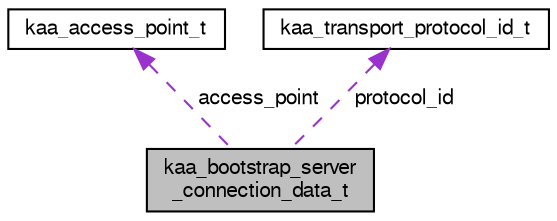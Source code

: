 digraph "kaa_bootstrap_server_connection_data_t"
{
  bgcolor="transparent";
  edge [fontname="FreeSans",fontsize="10",labelfontname="FreeSans",labelfontsize="10"];
  node [fontname="FreeSans",fontsize="10",shape=record];
  Node1 [label="kaa_bootstrap_server\l_connection_data_t",height=0.2,width=0.4,color="black", fillcolor="grey75", style="filled" fontcolor="black"];
  Node2 -> Node1 [dir="back",color="darkorchid3",fontsize="10",style="dashed",label=" access_point" ,fontname="FreeSans"];
  Node2 [label="kaa_access_point_t",height=0.2,width=0.4,color="black",URL="$structkaa__access__point__t.html",tooltip="Connection parameters used by transport channels to establish connection both to Bootstrap and Operat..."];
  Node3 -> Node1 [dir="back",color="darkorchid3",fontsize="10",style="dashed",label=" protocol_id" ,fontname="FreeSans"];
  Node3 [label="kaa_transport_protocol_id_t",height=0.2,width=0.4,color="black",URL="$structkaa__transport__protocol__id__t.html",tooltip="Identifier used to uniquely represent transport protocol. "];
}
